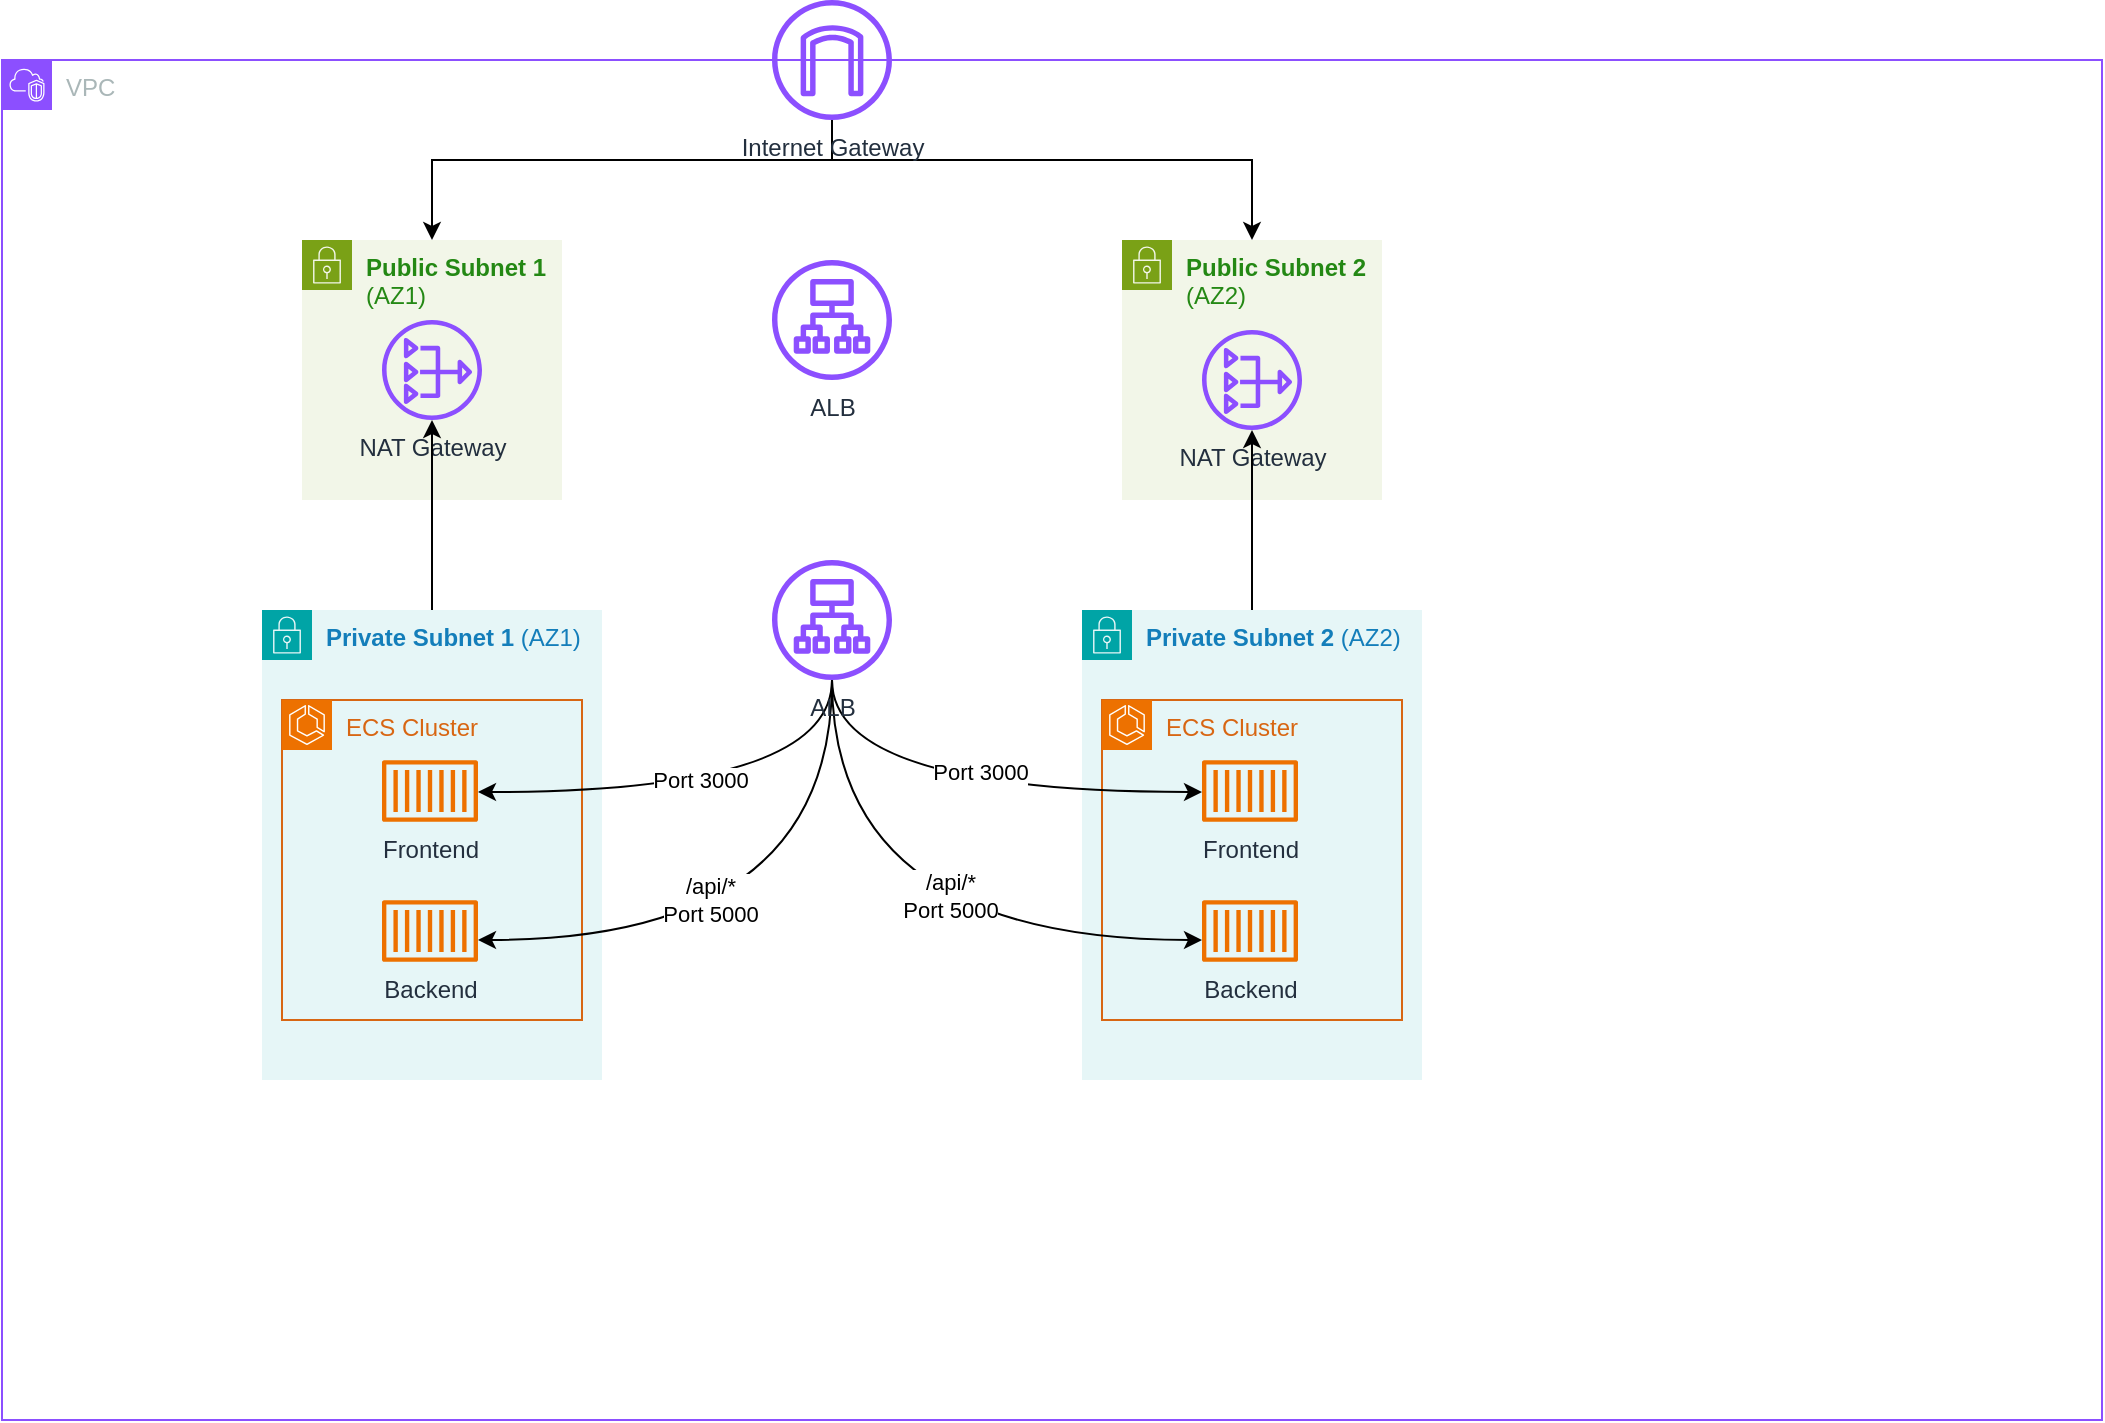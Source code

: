 <mxfile version="24.8.4">
  <diagram name="Page-1" id="Orn4dkLXJ0a9pTUKKvqa">
    <mxGraphModel dx="861" dy="1602" grid="1" gridSize="10" guides="1" tooltips="1" connect="1" arrows="1" fold="1" page="1" pageScale="1" pageWidth="850" pageHeight="1100" math="0" shadow="0">
      <root>
        <mxCell id="0" />
        <mxCell id="1" parent="0" />
        <mxCell id="jKn0wdBY537JzAj7mOmA-1" value="VPC" style="points=[[0,0],[0.25,0],[0.5,0],[0.75,0],[1,0],[1,0.25],[1,0.5],[1,0.75],[1,1],[0.75,1],[0.5,1],[0.25,1],[0,1],[0,0.75],[0,0.5],[0,0.25]];outlineConnect=0;gradientColor=none;html=1;whiteSpace=wrap;fontSize=12;fontStyle=0;container=1;pointerEvents=0;collapsible=0;recursiveResize=0;shape=mxgraph.aws4.group;grIcon=mxgraph.aws4.group_vpc2;strokeColor=#8C4FFF;fillColor=none;verticalAlign=top;align=left;spacingLeft=30;fontColor=#AAB7B8;dashed=0;" vertex="1" parent="1">
          <mxGeometry x="10" y="10" width="1050" height="680" as="geometry" />
        </mxCell>
        <mxCell id="jKn0wdBY537JzAj7mOmA-5" value="&lt;strong&gt;Private Subnet 1&lt;/strong&gt; (AZ1)" style="points=[[0,0],[0.25,0],[0.5,0],[0.75,0],[1,0],[1,0.25],[1,0.5],[1,0.75],[1,1],[0.75,1],[0.5,1],[0.25,1],[0,1],[0,0.75],[0,0.5],[0,0.25]];outlineConnect=0;gradientColor=none;html=1;whiteSpace=wrap;fontSize=12;fontStyle=0;container=1;pointerEvents=0;collapsible=0;recursiveResize=0;shape=mxgraph.aws4.group;grIcon=mxgraph.aws4.group_security_group;grStroke=0;strokeColor=#00A4A6;fillColor=#E6F6F7;verticalAlign=top;align=left;spacingLeft=30;fontColor=#147EBA;dashed=0;" vertex="1" parent="jKn0wdBY537JzAj7mOmA-1">
          <mxGeometry x="130" y="275" width="170" height="235" as="geometry" />
        </mxCell>
        <mxCell id="jKn0wdBY537JzAj7mOmA-17" value="ECS Cluster" style="points=[[0,0],[0.25,0],[0.5,0],[0.75,0],[1,0],[1,0.25],[1,0.5],[1,0.75],[1,1],[0.75,1],[0.5,1],[0.25,1],[0,1],[0,0.75],[0,0.5],[0,0.25]];outlineConnect=0;gradientColor=none;html=1;whiteSpace=wrap;fontSize=12;fontStyle=0;container=1;pointerEvents=0;collapsible=0;recursiveResize=0;shape=mxgraph.aws4.group;grIcon=mxgraph.aws4.group_ec2_instance_contents;strokeColor=#D86613;fillColor=none;verticalAlign=top;align=left;spacingLeft=30;fontColor=#D86613;dashed=0;" vertex="1" parent="jKn0wdBY537JzAj7mOmA-5">
          <mxGeometry x="10" y="45" width="150" height="160" as="geometry" />
        </mxCell>
        <mxCell id="jKn0wdBY537JzAj7mOmA-15" value="" style="sketch=0;points=[[0,0,0],[0.25,0,0],[0.5,0,0],[0.75,0,0],[1,0,0],[0,1,0],[0.25,1,0],[0.5,1,0],[0.75,1,0],[1,1,0],[0,0.25,0],[0,0.5,0],[0,0.75,0],[1,0.25,0],[1,0.5,0],[1,0.75,0]];outlineConnect=0;fontColor=#232F3E;fillColor=#ED7100;strokeColor=#ffffff;dashed=0;verticalLabelPosition=bottom;verticalAlign=top;align=center;html=1;fontSize=12;fontStyle=0;aspect=fixed;shape=mxgraph.aws4.resourceIcon;resIcon=mxgraph.aws4.ecs;" vertex="1" parent="jKn0wdBY537JzAj7mOmA-17">
          <mxGeometry width="25" height="25" as="geometry" />
        </mxCell>
        <mxCell id="jKn0wdBY537JzAj7mOmA-23" value="Frontend" style="sketch=0;outlineConnect=0;fontColor=#232F3E;gradientColor=none;fillColor=#ED7100;strokeColor=none;dashed=0;verticalLabelPosition=bottom;verticalAlign=top;align=center;html=1;fontSize=12;fontStyle=0;aspect=fixed;pointerEvents=1;shape=mxgraph.aws4.container_1;" vertex="1" parent="jKn0wdBY537JzAj7mOmA-17">
          <mxGeometry x="50" y="30" width="48" height="31" as="geometry" />
        </mxCell>
        <mxCell id="jKn0wdBY537JzAj7mOmA-22" value="Backend" style="sketch=0;outlineConnect=0;fontColor=#232F3E;gradientColor=none;fillColor=#ED7100;strokeColor=none;dashed=0;verticalLabelPosition=bottom;verticalAlign=top;align=center;html=1;fontSize=12;fontStyle=0;aspect=fixed;pointerEvents=1;shape=mxgraph.aws4.container_1;" vertex="1" parent="jKn0wdBY537JzAj7mOmA-17">
          <mxGeometry x="50" y="100" width="48" height="31" as="geometry" />
        </mxCell>
        <mxCell id="jKn0wdBY537JzAj7mOmA-4" value="&lt;strong&gt;Private Subnet 2&lt;/strong&gt; (AZ2)" style="points=[[0,0],[0.25,0],[0.5,0],[0.75,0],[1,0],[1,0.25],[1,0.5],[1,0.75],[1,1],[0.75,1],[0.5,1],[0.25,1],[0,1],[0,0.75],[0,0.5],[0,0.25]];outlineConnect=0;gradientColor=none;html=1;whiteSpace=wrap;fontSize=12;fontStyle=0;container=1;pointerEvents=0;collapsible=0;recursiveResize=0;shape=mxgraph.aws4.group;grIcon=mxgraph.aws4.group_security_group;grStroke=0;strokeColor=#00A4A6;fillColor=#E6F6F7;verticalAlign=top;align=left;spacingLeft=30;fontColor=#147EBA;dashed=0;" vertex="1" parent="jKn0wdBY537JzAj7mOmA-1">
          <mxGeometry x="540" y="275" width="170" height="235" as="geometry" />
        </mxCell>
        <mxCell id="jKn0wdBY537JzAj7mOmA-24" value="ECS Cluster" style="points=[[0,0],[0.25,0],[0.5,0],[0.75,0],[1,0],[1,0.25],[1,0.5],[1,0.75],[1,1],[0.75,1],[0.5,1],[0.25,1],[0,1],[0,0.75],[0,0.5],[0,0.25]];outlineConnect=0;gradientColor=none;html=1;whiteSpace=wrap;fontSize=12;fontStyle=0;container=1;pointerEvents=0;collapsible=0;recursiveResize=0;shape=mxgraph.aws4.group;grIcon=mxgraph.aws4.group_ec2_instance_contents;strokeColor=#D86613;fillColor=none;verticalAlign=top;align=left;spacingLeft=30;fontColor=#D86613;dashed=0;" vertex="1" parent="jKn0wdBY537JzAj7mOmA-4">
          <mxGeometry x="10" y="45" width="150" height="160" as="geometry" />
        </mxCell>
        <mxCell id="jKn0wdBY537JzAj7mOmA-25" value="" style="sketch=0;points=[[0,0,0],[0.25,0,0],[0.5,0,0],[0.75,0,0],[1,0,0],[0,1,0],[0.25,1,0],[0.5,1,0],[0.75,1,0],[1,1,0],[0,0.25,0],[0,0.5,0],[0,0.75,0],[1,0.25,0],[1,0.5,0],[1,0.75,0]];outlineConnect=0;fontColor=#232F3E;fillColor=#ED7100;strokeColor=#ffffff;dashed=0;verticalLabelPosition=bottom;verticalAlign=top;align=center;html=1;fontSize=12;fontStyle=0;aspect=fixed;shape=mxgraph.aws4.resourceIcon;resIcon=mxgraph.aws4.ecs;" vertex="1" parent="jKn0wdBY537JzAj7mOmA-24">
          <mxGeometry width="25" height="25" as="geometry" />
        </mxCell>
        <mxCell id="jKn0wdBY537JzAj7mOmA-26" value="Frontend" style="sketch=0;outlineConnect=0;fontColor=#232F3E;gradientColor=none;fillColor=#ED7100;strokeColor=none;dashed=0;verticalLabelPosition=bottom;verticalAlign=top;align=center;html=1;fontSize=12;fontStyle=0;aspect=fixed;pointerEvents=1;shape=mxgraph.aws4.container_1;" vertex="1" parent="jKn0wdBY537JzAj7mOmA-24">
          <mxGeometry x="50" y="30" width="48" height="31" as="geometry" />
        </mxCell>
        <mxCell id="jKn0wdBY537JzAj7mOmA-27" value="Backend" style="sketch=0;outlineConnect=0;fontColor=#232F3E;gradientColor=none;fillColor=#ED7100;strokeColor=none;dashed=0;verticalLabelPosition=bottom;verticalAlign=top;align=center;html=1;fontSize=12;fontStyle=0;aspect=fixed;pointerEvents=1;shape=mxgraph.aws4.container_1;" vertex="1" parent="jKn0wdBY537JzAj7mOmA-24">
          <mxGeometry x="50" y="100" width="48" height="31" as="geometry" />
        </mxCell>
        <mxCell id="jKn0wdBY537JzAj7mOmA-3" value="&lt;strong&gt;Public Subnet 1&lt;/strong&gt; (AZ1)" style="points=[[0,0],[0.25,0],[0.5,0],[0.75,0],[1,0],[1,0.25],[1,0.5],[1,0.75],[1,1],[0.75,1],[0.5,1],[0.25,1],[0,1],[0,0.75],[0,0.5],[0,0.25]];outlineConnect=0;gradientColor=none;html=1;whiteSpace=wrap;fontSize=12;fontStyle=0;container=1;pointerEvents=0;collapsible=0;recursiveResize=0;shape=mxgraph.aws4.group;grIcon=mxgraph.aws4.group_security_group;grStroke=0;strokeColor=#7AA116;fillColor=#F2F6E8;verticalAlign=top;align=left;spacingLeft=30;fontColor=#248814;dashed=0;" vertex="1" parent="jKn0wdBY537JzAj7mOmA-1">
          <mxGeometry x="150" y="90" width="130" height="130" as="geometry" />
        </mxCell>
        <mxCell id="jKn0wdBY537JzAj7mOmA-7" value="NAT Gateway" style="sketch=0;outlineConnect=0;fontColor=#232F3E;gradientColor=none;fillColor=#8C4FFF;strokeColor=none;dashed=0;verticalLabelPosition=bottom;verticalAlign=top;align=center;html=1;fontSize=12;fontStyle=0;aspect=fixed;pointerEvents=1;shape=mxgraph.aws4.nat_gateway;" vertex="1" parent="jKn0wdBY537JzAj7mOmA-3">
          <mxGeometry x="40" y="40" width="50" height="50" as="geometry" />
        </mxCell>
        <mxCell id="jKn0wdBY537JzAj7mOmA-2" value="&lt;strong&gt;Public Subnet 2&lt;/strong&gt; (AZ2)" style="points=[[0,0],[0.25,0],[0.5,0],[0.75,0],[1,0],[1,0.25],[1,0.5],[1,0.75],[1,1],[0.75,1],[0.5,1],[0.25,1],[0,1],[0,0.75],[0,0.5],[0,0.25]];outlineConnect=0;gradientColor=none;html=1;whiteSpace=wrap;fontSize=12;fontStyle=0;container=1;pointerEvents=0;collapsible=0;recursiveResize=0;shape=mxgraph.aws4.group;grIcon=mxgraph.aws4.group_security_group;grStroke=0;strokeColor=#7AA116;fillColor=#F2F6E8;verticalAlign=top;align=left;spacingLeft=30;fontColor=#248814;dashed=0;" vertex="1" parent="jKn0wdBY537JzAj7mOmA-1">
          <mxGeometry x="560" y="90" width="130" height="130" as="geometry" />
        </mxCell>
        <mxCell id="jKn0wdBY537JzAj7mOmA-8" value="NAT Gateway" style="sketch=0;outlineConnect=0;fontColor=#232F3E;gradientColor=none;fillColor=#8C4FFF;strokeColor=none;dashed=0;verticalLabelPosition=bottom;verticalAlign=top;align=center;html=1;fontSize=12;fontStyle=0;aspect=fixed;pointerEvents=1;shape=mxgraph.aws4.nat_gateway;" vertex="1" parent="jKn0wdBY537JzAj7mOmA-2">
          <mxGeometry x="40" y="45" width="50" height="50" as="geometry" />
        </mxCell>
        <mxCell id="jKn0wdBY537JzAj7mOmA-11" style="edgeStyle=orthogonalEdgeStyle;rounded=0;orthogonalLoop=1;jettySize=auto;html=1;" edge="1" parent="jKn0wdBY537JzAj7mOmA-1" source="jKn0wdBY537JzAj7mOmA-6" target="jKn0wdBY537JzAj7mOmA-3">
          <mxGeometry relative="1" as="geometry">
            <Array as="points">
              <mxPoint x="415" y="50" />
              <mxPoint x="215" y="50" />
            </Array>
          </mxGeometry>
        </mxCell>
        <mxCell id="jKn0wdBY537JzAj7mOmA-12" style="edgeStyle=orthogonalEdgeStyle;rounded=0;orthogonalLoop=1;jettySize=auto;html=1;" edge="1" parent="jKn0wdBY537JzAj7mOmA-1" source="jKn0wdBY537JzAj7mOmA-6" target="jKn0wdBY537JzAj7mOmA-2">
          <mxGeometry relative="1" as="geometry">
            <Array as="points">
              <mxPoint x="415" y="50" />
              <mxPoint x="625" y="50" />
            </Array>
          </mxGeometry>
        </mxCell>
        <mxCell id="jKn0wdBY537JzAj7mOmA-6" value="Internet Gateway" style="sketch=0;outlineConnect=0;fontColor=#232F3E;gradientColor=none;fillColor=#8C4FFF;strokeColor=none;dashed=0;verticalLabelPosition=bottom;verticalAlign=top;align=center;html=1;fontSize=12;fontStyle=0;aspect=fixed;pointerEvents=1;shape=mxgraph.aws4.internet_gateway;" vertex="1" parent="jKn0wdBY537JzAj7mOmA-1">
          <mxGeometry x="385" y="-30" width="60" height="60" as="geometry" />
        </mxCell>
        <mxCell id="jKn0wdBY537JzAj7mOmA-9" value="ALB" style="sketch=0;outlineConnect=0;fontColor=#232F3E;gradientColor=none;fillColor=#8C4FFF;strokeColor=none;dashed=0;verticalLabelPosition=bottom;verticalAlign=top;align=center;html=1;fontSize=12;fontStyle=0;aspect=fixed;pointerEvents=1;shape=mxgraph.aws4.application_load_balancer;" vertex="1" parent="jKn0wdBY537JzAj7mOmA-1">
          <mxGeometry x="385" y="100" width="60" height="60" as="geometry" />
        </mxCell>
        <mxCell id="jKn0wdBY537JzAj7mOmA-28" style="edgeStyle=orthogonalEdgeStyle;rounded=0;orthogonalLoop=1;jettySize=auto;html=1;curved=1;" edge="1" parent="jKn0wdBY537JzAj7mOmA-1" source="jKn0wdBY537JzAj7mOmA-10" target="jKn0wdBY537JzAj7mOmA-23">
          <mxGeometry relative="1" as="geometry">
            <Array as="points">
              <mxPoint x="415" y="366" />
            </Array>
          </mxGeometry>
        </mxCell>
        <mxCell id="jKn0wdBY537JzAj7mOmA-34" value="Port 3000" style="edgeLabel;html=1;align=center;verticalAlign=middle;resizable=0;points=[];" vertex="1" connectable="0" parent="jKn0wdBY537JzAj7mOmA-28">
          <mxGeometry x="0.046" y="-6" relative="1" as="geometry">
            <mxPoint as="offset" />
          </mxGeometry>
        </mxCell>
        <mxCell id="jKn0wdBY537JzAj7mOmA-29" style="edgeStyle=orthogonalEdgeStyle;rounded=0;orthogonalLoop=1;jettySize=auto;html=1;curved=1;" edge="1" parent="jKn0wdBY537JzAj7mOmA-1" source="jKn0wdBY537JzAj7mOmA-10" target="jKn0wdBY537JzAj7mOmA-26">
          <mxGeometry relative="1" as="geometry">
            <Array as="points">
              <mxPoint x="415" y="366" />
            </Array>
          </mxGeometry>
        </mxCell>
        <mxCell id="jKn0wdBY537JzAj7mOmA-35" value="Port 3000" style="edgeLabel;html=1;align=center;verticalAlign=middle;resizable=0;points=[];" vertex="1" connectable="0" parent="jKn0wdBY537JzAj7mOmA-29">
          <mxGeometry x="0.08" y="10" relative="1" as="geometry">
            <mxPoint as="offset" />
          </mxGeometry>
        </mxCell>
        <mxCell id="jKn0wdBY537JzAj7mOmA-30" style="edgeStyle=orthogonalEdgeStyle;rounded=0;orthogonalLoop=1;jettySize=auto;html=1;curved=1;" edge="1" parent="jKn0wdBY537JzAj7mOmA-1" source="jKn0wdBY537JzAj7mOmA-10" target="jKn0wdBY537JzAj7mOmA-22">
          <mxGeometry relative="1" as="geometry">
            <Array as="points">
              <mxPoint x="415" y="440" />
            </Array>
          </mxGeometry>
        </mxCell>
        <mxCell id="jKn0wdBY537JzAj7mOmA-36" value="/api/*&lt;br&gt;Port 5000" style="edgeLabel;html=1;align=center;verticalAlign=middle;resizable=0;points=[];" vertex="1" connectable="0" parent="jKn0wdBY537JzAj7mOmA-30">
          <mxGeometry x="0.243" y="-20" relative="1" as="geometry">
            <mxPoint as="offset" />
          </mxGeometry>
        </mxCell>
        <mxCell id="jKn0wdBY537JzAj7mOmA-31" style="edgeStyle=orthogonalEdgeStyle;rounded=0;orthogonalLoop=1;jettySize=auto;html=1;curved=1;" edge="1" parent="jKn0wdBY537JzAj7mOmA-1" source="jKn0wdBY537JzAj7mOmA-10" target="jKn0wdBY537JzAj7mOmA-27">
          <mxGeometry relative="1" as="geometry">
            <Array as="points">
              <mxPoint x="415" y="440" />
            </Array>
          </mxGeometry>
        </mxCell>
        <mxCell id="jKn0wdBY537JzAj7mOmA-37" value="/api/*&lt;br&gt;Port 5000" style="edgeLabel;html=1;align=center;verticalAlign=middle;resizable=0;points=[];" vertex="1" connectable="0" parent="jKn0wdBY537JzAj7mOmA-31">
          <mxGeometry x="0.201" y="22" relative="1" as="geometry">
            <mxPoint as="offset" />
          </mxGeometry>
        </mxCell>
        <mxCell id="jKn0wdBY537JzAj7mOmA-10" value="ALB" style="sketch=0;outlineConnect=0;fontColor=#232F3E;gradientColor=none;fillColor=#8C4FFF;strokeColor=none;dashed=0;verticalLabelPosition=bottom;verticalAlign=top;align=center;html=1;fontSize=12;fontStyle=0;aspect=fixed;pointerEvents=1;shape=mxgraph.aws4.application_load_balancer;" vertex="1" parent="jKn0wdBY537JzAj7mOmA-1">
          <mxGeometry x="385" y="250" width="60" height="60" as="geometry" />
        </mxCell>
        <mxCell id="jKn0wdBY537JzAj7mOmA-14" style="edgeStyle=orthogonalEdgeStyle;rounded=0;orthogonalLoop=1;jettySize=auto;html=1;" edge="1" parent="jKn0wdBY537JzAj7mOmA-1" source="jKn0wdBY537JzAj7mOmA-4" target="jKn0wdBY537JzAj7mOmA-8">
          <mxGeometry relative="1" as="geometry" />
        </mxCell>
        <mxCell id="jKn0wdBY537JzAj7mOmA-13" style="edgeStyle=orthogonalEdgeStyle;rounded=0;orthogonalLoop=1;jettySize=auto;html=1;" edge="1" parent="jKn0wdBY537JzAj7mOmA-1" source="jKn0wdBY537JzAj7mOmA-5" target="jKn0wdBY537JzAj7mOmA-7">
          <mxGeometry relative="1" as="geometry" />
        </mxCell>
      </root>
    </mxGraphModel>
  </diagram>
</mxfile>
